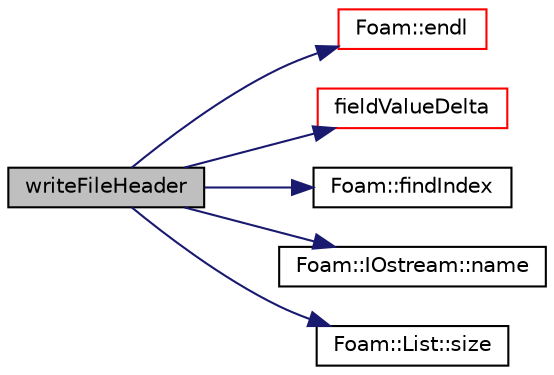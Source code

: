 digraph "writeFileHeader"
{
  bgcolor="transparent";
  edge [fontname="Helvetica",fontsize="10",labelfontname="Helvetica",labelfontsize="10"];
  node [fontname="Helvetica",fontsize="10",shape=record];
  rankdir="LR";
  Node307 [label="writeFileHeader",height=0.2,width=0.4,color="black", fillcolor="grey75", style="filled", fontcolor="black"];
  Node307 -> Node308 [color="midnightblue",fontsize="10",style="solid",fontname="Helvetica"];
  Node308 [label="Foam::endl",height=0.2,width=0.4,color="red",URL="$a21851.html#a2db8fe02a0d3909e9351bb4275b23ce4",tooltip="Add newline and flush stream. "];
  Node307 -> Node310 [color="midnightblue",fontsize="10",style="solid",fontname="Helvetica"];
  Node310 [label="fieldValueDelta",height=0.2,width=0.4,color="red",URL="$a24181.html#a5979fd362905aec79939711dcb473a95",tooltip="Construct from Time and dictionary. "];
  Node307 -> Node312 [color="midnightblue",fontsize="10",style="solid",fontname="Helvetica"];
  Node312 [label="Foam::findIndex",height=0.2,width=0.4,color="black",URL="$a21851.html#ac16695f83f370df159eed19f92d095fb",tooltip="Find first occurence of given element and return index,. "];
  Node307 -> Node313 [color="midnightblue",fontsize="10",style="solid",fontname="Helvetica"];
  Node313 [label="Foam::IOstream::name",height=0.2,width=0.4,color="black",URL="$a27333.html#a41b2d01e5fd6e1bc71a895d8b8a86308",tooltip="Return the name of the stream. "];
  Node307 -> Node314 [color="midnightblue",fontsize="10",style="solid",fontname="Helvetica"];
  Node314 [label="Foam::List::size",height=0.2,width=0.4,color="black",URL="$a26833.html#a8a5f6fa29bd4b500caf186f60245b384",tooltip="Override size to be inconsistent with allocated storage. "];
}
